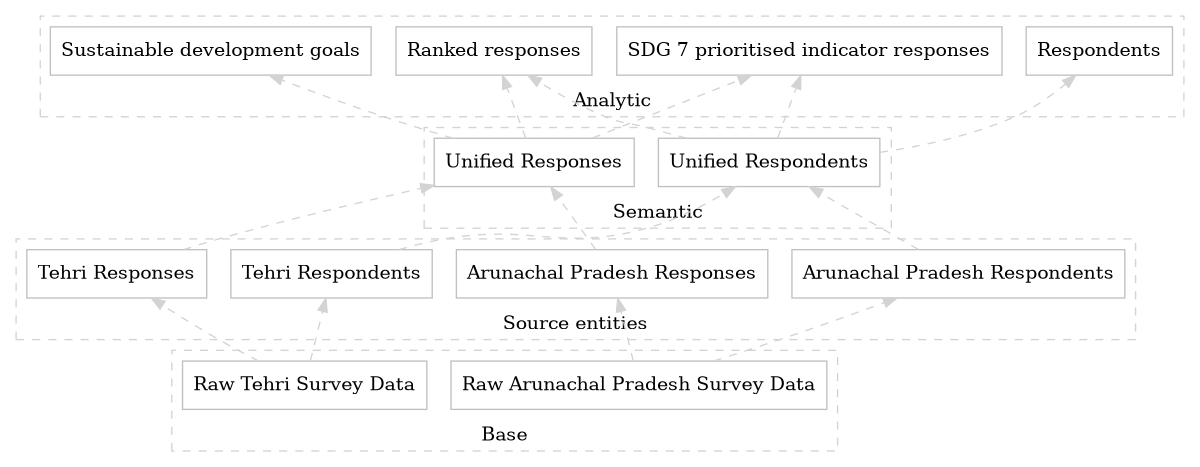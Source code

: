 digraph architecture {
  style=dashed
  color=grey
  edge[style=dashed, color=lightgrey]
  node[shape=box, color=grey]
  rankdir=BT
  size="8,6!"
  # dpi=300

  subgraph cluster_base {
    label="Base"
    color=lightgrey
    style=dashed
    edge[style=dotted, color=lightgrey]

    arunachal [label="Raw Arunachal Pradesh Survey Data"]
    tehri [label="Raw Tehri Survey Data"]
  }

  subgraph cluster_se {
    label="Source entities"
    color=lightgrey
    style=dashed
    edge[style=dotted, color=lightgrey]

    respondents_arunachal [label="Arunachal Pradesh Respondents"]
    respondents_tehri [label="Tehri Respondents"]
    responses_arunachal [label="Arunachal Pradesh Responses"]
    responses_tehri [label="Tehri Responses"]

  }
  
  subgraph cluster_sem {
    label="Semantic"
    color=lightgrey
    style=dashed
    edge[style=dotted, color=lightgrey]

    respondents [label="Unified Respondents"]
    responses [label="Unified Responses"]
  }

  subgraph cluster_ana {
    label="Analytic"
    color=lightgrey
    style=dashed
    edge[style=dotted, color=lightgrey]

    ana_responses [label = "Ranked responses"]
    ana_respondents [label = "Respondents"]
    ana_sdg [label = "Sustainable development goals"]
    ana_sdg7 [label = "SDG 7 prioritised indicator responses"]
  }

  arunachal -> respondents_arunachal
  arunachal -> responses_arunachal
  tehri -> respondents_tehri
  tehri -> responses_tehri
  respondents_arunachal -> respondents
  respondents_tehri -> respondents
  responses_arunachal -> responses
  responses_tehri -> responses
  responses -> ana_responses
  respondents -> ana_respondents
  respondents -> ana_responses
  responses -> ana_sdg
  responses -> ana_sdg7
  respondents -> ana_sdg7


}
